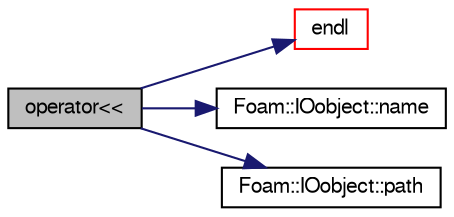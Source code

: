 digraph "operator&lt;&lt;"
{
  bgcolor="transparent";
  edge [fontname="FreeSans",fontsize="10",labelfontname="FreeSans",labelfontsize="10"];
  node [fontname="FreeSans",fontsize="10",shape=record];
  rankdir="LR";
  Node20943 [label="operator\<\<",height=0.2,width=0.4,color="black", fillcolor="grey75", style="filled", fontcolor="black"];
  Node20943 -> Node20944 [color="midnightblue",fontsize="10",style="solid",fontname="FreeSans"];
  Node20944 [label="endl",height=0.2,width=0.4,color="red",URL="$a21124.html#a2db8fe02a0d3909e9351bb4275b23ce4",tooltip="Add newline and flush stream. "];
  Node20943 -> Node20946 [color="midnightblue",fontsize="10",style="solid",fontname="FreeSans"];
  Node20946 [label="Foam::IOobject::name",height=0.2,width=0.4,color="black",URL="$a26142.html#acc80e00a8ac919288fb55bd14cc88bf6",tooltip="Return name. "];
  Node20943 -> Node20947 [color="midnightblue",fontsize="10",style="solid",fontname="FreeSans"];
  Node20947 [label="Foam::IOobject::path",height=0.2,width=0.4,color="black",URL="$a26142.html#abe7b9078c8e7356c6131b70a8f729372",tooltip="Return complete path. "];
}
